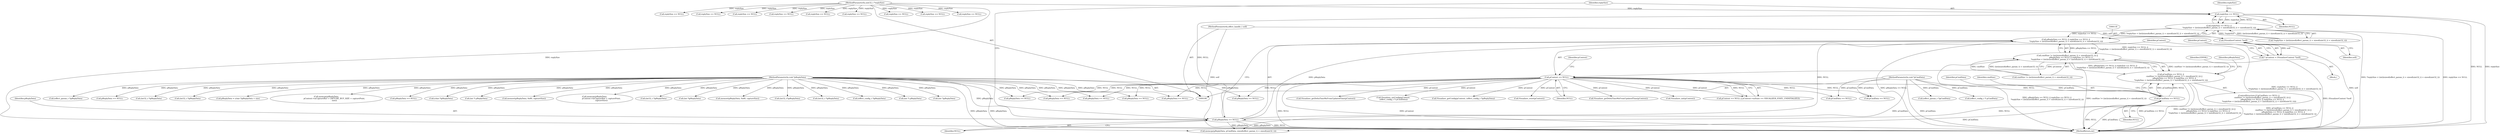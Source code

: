 digraph "0_Android_557bd7bfe6c4895faee09e46fc9b5304a956c8b7@pointer" {
"1000341" [label="(Call,replySize == NULL)"];
"1000111" [label="(MethodParameterIn,uint32_t *replySize)"];
"1000337" [label="(Call,pReplyData == NULL)"];
"1000112" [label="(MethodParameterIn,void *pReplyData)"];
"1000323" [label="(Call,pCmdData == NULL)"];
"1000110" [label="(MethodParameterIn,void *pCmdData)"];
"1000123" [label="(Call,pContext == NULL)"];
"1000115" [label="(Call,* pContext = (VisualizerContext *)self)"];
"1000117" [label="(Call,(VisualizerContext *)self)"];
"1000107" [label="(MethodParameterIn,effect_handle_t self)"];
"1000340" [label="(Call,replySize == NULL ||\n *replySize < (int)(sizeof(effect_param_t) + sizeof(uint32_t) + sizeof(uint32_t)))"];
"1000336" [label="(Call,pReplyData == NULL || replySize == NULL ||\n *replySize < (int)(sizeof(effect_param_t) + sizeof(uint32_t) + sizeof(uint32_t)))"];
"1000326" [label="(Call,cmdSize != (int)(sizeof(effect_param_t) + sizeof(uint32_t)) ||\n            pReplyData == NULL || replySize == NULL ||\n *replySize < (int)(sizeof(effect_param_t) + sizeof(uint32_t) + sizeof(uint32_t)))"];
"1000322" [label="(Call,pCmdData == NULL ||\n            cmdSize != (int)(sizeof(effect_param_t) + sizeof(uint32_t)) ||\n            pReplyData == NULL || replySize == NULL ||\n *replySize < (int)(sizeof(effect_param_t) + sizeof(uint32_t) + sizeof(uint32_t)))"];
"1000223" [label="(Call,Visualizer_getConfig(pContext, (effect_config_t *)pReplyData))"];
"1000533" [label="(Call,(int32_t *)pReplyData)"];
"1000328" [label="(Identifier,cmdSize)"];
"1000230" [label="(Call,Visualizer_reset(pContext))"];
"1000125" [label="(Identifier,NULL)"];
"1000145" [label="(Call,replySize == NULL)"];
"1000271" [label="(Call,(int *)pReplyData)"];
"1000119" [label="(Identifier,self)"];
"1000236" [label="(Call,pReplyData == NULL)"];
"1000871" [label="(Call,memset(pReplyData, 0x80, captureSize))"];
"1000880" [label="(Call,pReplyData == NULL)"];
"1000340" [label="(Call,replySize == NULL ||\n *replySize < (int)(sizeof(effect_param_t) + sizeof(uint32_t) + sizeof(uint32_t)))"];
"1000341" [label="(Call,replySize == NULL)"];
"1000323" [label="(Call,pCmdData == NULL)"];
"1000324" [label="(Identifier,pCmdData)"];
"1000115" [label="(Call,* pContext = (VisualizerContext *)self)"];
"1000117" [label="(Call,(VisualizerContext *)self)"];
"1000896" [label="(Call,replySize == NULL)"];
"1000123" [label="(Call,pContext == NULL)"];
"1000321" [label="(ControlStructure,if (pCmdData == NULL ||\n            cmdSize != (int)(sizeof(effect_param_t) + sizeof(uint32_t)) ||\n            pReplyData == NULL || replySize == NULL ||\n *replySize < (int)(sizeof(effect_param_t) + sizeof(uint32_t) + sizeof(uint32_t))))"];
"1000360" [label="(Identifier,EINVAL)"];
"1000112" [label="(MethodParameterIn,void *pReplyData)"];
"1000884" [label="(Call,replySize == NULL)"];
"1001050" [label="(Call,(int32_t*)pReplyData)"];
"1000200" [label="(Call,(effect_config_t *) pCmdData)"];
"1000338" [label="(Identifier,pReplyData)"];
"1000211" [label="(Call,replySize == NULL)"];
"1000560" [label="(Call,(int32_t *)pReplyData)"];
"1000925" [label="(Call,Visualizer_getDeltaTimeMsFromUpdatedTime(pContext))"];
"1000540" [label="(Call,(effect_param_t *)pCmdData)"];
"1000336" [label="(Call,pReplyData == NULL || replySize == NULL ||\n *replySize < (int)(sizeof(effect_param_t) + sizeof(uint32_t) + sizeof(uint32_t)))"];
"1000225" [label="(Call,(effect_config_t *)pReplyData)"];
"1000159" [label="(Call,(int *) pReplyData)"];
"1000279" [label="(Call,pReplyData == NULL)"];
"1000314" [label="(Call,(int *)pReplyData)"];
"1000113" [label="(Block,)"];
"1000344" [label="(Call,*replySize < (int)(sizeof(effect_param_t) + sizeof(uint32_t) + sizeof(uint32_t)))"];
"1000326" [label="(Call,cmdSize != (int)(sizeof(effect_param_t) + sizeof(uint32_t)) ||\n            pReplyData == NULL || replySize == NULL ||\n *replySize < (int)(sizeof(effect_param_t) + sizeof(uint32_t) + sizeof(uint32_t)))"];
"1000168" [label="(Call,pCmdData == NULL)"];
"1000372" [label="(Call,(effect_param_t *)pReplyData)"];
"1000322" [label="(Call,pCmdData == NULL ||\n            cmdSize != (int)(sizeof(effect_param_t) + sizeof(uint32_t)) ||\n            pReplyData == NULL || replySize == NULL ||\n *replySize < (int)(sizeof(effect_param_t) + sizeof(uint32_t) + sizeof(uint32_t)))"];
"1000498" [label="(Call,pCmdData == NULL)"];
"1000342" [label="(Identifier,replySize)"];
"1000515" [label="(Call,pReplyData == NULL)"];
"1000110" [label="(MethodParameterIn,void *pCmdData)"];
"1000361" [label="(Call,memcpy(pReplyData, pCmdData, sizeof(effect_param_t) + sizeof(uint32_t)))"];
"1000698" [label="(Call,pReplyData == NULL)"];
"1000240" [label="(Call,replySize == NULL)"];
"1000162" [label="(Call,Visualizer_init(pContext))"];
"1000181" [label="(Call,replySize == NULL)"];
"1000597" [label="(Call,(int32_t *)pReplyData)"];
"1000124" [label="(Identifier,pContext)"];
"1000337" [label="(Call,pReplyData == NULL)"];
"1000702" [label="(Call,replySize == NULL)"];
"1000678" [label="(Call,(int32_t *)pReplyData)"];
"1000841" [label="(Call,pReplyData = (char *)pReplyData + size)"];
"1000107" [label="(MethodParameterIn,effect_handle_t self)"];
"1000831" [label="(Call,memcpy(pReplyData,\n                           pContext->mCaptureBuf + CAPTURE_BUF_SIZE + capturePoint,\n                           size))"];
"1000122" [label="(Call,pContext == NULL || pContext->mState == VISUALIZER_STATE_UNINITIALIZED)"];
"1000207" [label="(Call,pReplyData == NULL)"];
"1000177" [label="(Call,pReplyData == NULL)"];
"1000327" [label="(Call,cmdSize != (int)(sizeof(effect_param_t) + sizeof(uint32_t)))"];
"1000844" [label="(Call,(char *)pReplyData)"];
"1000111" [label="(MethodParameterIn,uint32_t *replySize)"];
"1000325" [label="(Identifier,NULL)"];
"1000195" [label="(Call,(int *) pReplyData)"];
"1000723" [label="(Call,Visualizer_getDeltaTimeMsFromUpdatedTime(pContext))"];
"1000116" [label="(Identifier,pContext)"];
"1000198" [label="(Call,Visualizer_setConfig(pContext,\n (effect_config_t *) pCmdData))"];
"1000519" [label="(Call,replySize == NULL)"];
"1000343" [label="(Identifier,NULL)"];
"1000283" [label="(Call,replySize == NULL)"];
"1000755" [label="(Call,memset(pReplyData, 0x80, captureSize))"];
"1000362" [label="(Identifier,pReplyData)"];
"1000854" [label="(Call,memcpy(pReplyData,\n                       pContext->mCaptureBuf + capturePoint,\n                       captureSize))"];
"1000339" [label="(Identifier,NULL)"];
"1001120" [label="(MethodReturn,int)"];
"1000141" [label="(Call,pReplyData == NULL)"];
"1000346" [label="(Identifier,replySize)"];
"1000128" [label="(Identifier,pContext)"];
"1000341" -> "1000340"  [label="AST: "];
"1000341" -> "1000343"  [label="CFG: "];
"1000342" -> "1000341"  [label="AST: "];
"1000343" -> "1000341"  [label="AST: "];
"1000346" -> "1000341"  [label="CFG: "];
"1000340" -> "1000341"  [label="CFG: "];
"1000341" -> "1001120"  [label="DDG: NULL"];
"1000341" -> "1001120"  [label="DDG: replySize"];
"1000341" -> "1000340"  [label="DDG: replySize"];
"1000341" -> "1000340"  [label="DDG: NULL"];
"1000111" -> "1000341"  [label="DDG: replySize"];
"1000337" -> "1000341"  [label="DDG: NULL"];
"1000111" -> "1000106"  [label="AST: "];
"1000111" -> "1001120"  [label="DDG: replySize"];
"1000111" -> "1000145"  [label="DDG: replySize"];
"1000111" -> "1000181"  [label="DDG: replySize"];
"1000111" -> "1000211"  [label="DDG: replySize"];
"1000111" -> "1000240"  [label="DDG: replySize"];
"1000111" -> "1000283"  [label="DDG: replySize"];
"1000111" -> "1000519"  [label="DDG: replySize"];
"1000111" -> "1000702"  [label="DDG: replySize"];
"1000111" -> "1000884"  [label="DDG: replySize"];
"1000111" -> "1000896"  [label="DDG: replySize"];
"1000337" -> "1000336"  [label="AST: "];
"1000337" -> "1000339"  [label="CFG: "];
"1000338" -> "1000337"  [label="AST: "];
"1000339" -> "1000337"  [label="AST: "];
"1000342" -> "1000337"  [label="CFG: "];
"1000336" -> "1000337"  [label="CFG: "];
"1000337" -> "1001120"  [label="DDG: NULL"];
"1000337" -> "1001120"  [label="DDG: pReplyData"];
"1000337" -> "1000336"  [label="DDG: pReplyData"];
"1000337" -> "1000336"  [label="DDG: NULL"];
"1000112" -> "1000337"  [label="DDG: pReplyData"];
"1000323" -> "1000337"  [label="DDG: NULL"];
"1000337" -> "1000361"  [label="DDG: pReplyData"];
"1000112" -> "1000106"  [label="AST: "];
"1000112" -> "1001120"  [label="DDG: pReplyData"];
"1000112" -> "1000141"  [label="DDG: pReplyData"];
"1000112" -> "1000159"  [label="DDG: pReplyData"];
"1000112" -> "1000177"  [label="DDG: pReplyData"];
"1000112" -> "1000195"  [label="DDG: pReplyData"];
"1000112" -> "1000207"  [label="DDG: pReplyData"];
"1000112" -> "1000225"  [label="DDG: pReplyData"];
"1000112" -> "1000236"  [label="DDG: pReplyData"];
"1000112" -> "1000271"  [label="DDG: pReplyData"];
"1000112" -> "1000279"  [label="DDG: pReplyData"];
"1000112" -> "1000314"  [label="DDG: pReplyData"];
"1000112" -> "1000361"  [label="DDG: pReplyData"];
"1000112" -> "1000372"  [label="DDG: pReplyData"];
"1000112" -> "1000515"  [label="DDG: pReplyData"];
"1000112" -> "1000533"  [label="DDG: pReplyData"];
"1000112" -> "1000560"  [label="DDG: pReplyData"];
"1000112" -> "1000597"  [label="DDG: pReplyData"];
"1000112" -> "1000678"  [label="DDG: pReplyData"];
"1000112" -> "1000698"  [label="DDG: pReplyData"];
"1000112" -> "1000755"  [label="DDG: pReplyData"];
"1000112" -> "1000831"  [label="DDG: pReplyData"];
"1000112" -> "1000841"  [label="DDG: pReplyData"];
"1000112" -> "1000844"  [label="DDG: pReplyData"];
"1000112" -> "1000854"  [label="DDG: pReplyData"];
"1000112" -> "1000871"  [label="DDG: pReplyData"];
"1000112" -> "1000880"  [label="DDG: pReplyData"];
"1000112" -> "1001050"  [label="DDG: pReplyData"];
"1000323" -> "1000322"  [label="AST: "];
"1000323" -> "1000325"  [label="CFG: "];
"1000324" -> "1000323"  [label="AST: "];
"1000325" -> "1000323"  [label="AST: "];
"1000328" -> "1000323"  [label="CFG: "];
"1000322" -> "1000323"  [label="CFG: "];
"1000323" -> "1001120"  [label="DDG: pCmdData"];
"1000323" -> "1001120"  [label="DDG: NULL"];
"1000323" -> "1000322"  [label="DDG: pCmdData"];
"1000323" -> "1000322"  [label="DDG: NULL"];
"1000110" -> "1000323"  [label="DDG: pCmdData"];
"1000123" -> "1000323"  [label="DDG: NULL"];
"1000323" -> "1000361"  [label="DDG: pCmdData"];
"1000110" -> "1000106"  [label="AST: "];
"1000110" -> "1001120"  [label="DDG: pCmdData"];
"1000110" -> "1000168"  [label="DDG: pCmdData"];
"1000110" -> "1000200"  [label="DDG: pCmdData"];
"1000110" -> "1000361"  [label="DDG: pCmdData"];
"1000110" -> "1000498"  [label="DDG: pCmdData"];
"1000110" -> "1000540"  [label="DDG: pCmdData"];
"1000123" -> "1000122"  [label="AST: "];
"1000123" -> "1000125"  [label="CFG: "];
"1000124" -> "1000123"  [label="AST: "];
"1000125" -> "1000123"  [label="AST: "];
"1000128" -> "1000123"  [label="CFG: "];
"1000122" -> "1000123"  [label="CFG: "];
"1000123" -> "1001120"  [label="DDG: NULL"];
"1000123" -> "1001120"  [label="DDG: pContext"];
"1000123" -> "1000122"  [label="DDG: pContext"];
"1000123" -> "1000122"  [label="DDG: NULL"];
"1000115" -> "1000123"  [label="DDG: pContext"];
"1000123" -> "1000141"  [label="DDG: NULL"];
"1000123" -> "1000162"  [label="DDG: pContext"];
"1000123" -> "1000168"  [label="DDG: NULL"];
"1000123" -> "1000198"  [label="DDG: pContext"];
"1000123" -> "1000207"  [label="DDG: NULL"];
"1000123" -> "1000223"  [label="DDG: pContext"];
"1000123" -> "1000230"  [label="DDG: pContext"];
"1000123" -> "1000236"  [label="DDG: NULL"];
"1000123" -> "1000279"  [label="DDG: NULL"];
"1000123" -> "1000498"  [label="DDG: NULL"];
"1000123" -> "1000698"  [label="DDG: NULL"];
"1000123" -> "1000723"  [label="DDG: pContext"];
"1000123" -> "1000880"  [label="DDG: NULL"];
"1000123" -> "1000925"  [label="DDG: pContext"];
"1000115" -> "1000113"  [label="AST: "];
"1000115" -> "1000117"  [label="CFG: "];
"1000116" -> "1000115"  [label="AST: "];
"1000117" -> "1000115"  [label="AST: "];
"1000124" -> "1000115"  [label="CFG: "];
"1000115" -> "1001120"  [label="DDG: (VisualizerContext *)self"];
"1000117" -> "1000115"  [label="DDG: self"];
"1000117" -> "1000119"  [label="CFG: "];
"1000118" -> "1000117"  [label="AST: "];
"1000119" -> "1000117"  [label="AST: "];
"1000117" -> "1001120"  [label="DDG: self"];
"1000107" -> "1000117"  [label="DDG: self"];
"1000107" -> "1000106"  [label="AST: "];
"1000107" -> "1001120"  [label="DDG: self"];
"1000340" -> "1000336"  [label="AST: "];
"1000340" -> "1000344"  [label="CFG: "];
"1000344" -> "1000340"  [label="AST: "];
"1000336" -> "1000340"  [label="CFG: "];
"1000340" -> "1001120"  [label="DDG: *replySize < (int)(sizeof(effect_param_t) + sizeof(uint32_t) + sizeof(uint32_t))"];
"1000340" -> "1001120"  [label="DDG: replySize == NULL"];
"1000340" -> "1000336"  [label="DDG: replySize == NULL"];
"1000340" -> "1000336"  [label="DDG: *replySize < (int)(sizeof(effect_param_t) + sizeof(uint32_t) + sizeof(uint32_t))"];
"1000344" -> "1000340"  [label="DDG: *replySize"];
"1000344" -> "1000340"  [label="DDG: (int)(sizeof(effect_param_t) + sizeof(uint32_t) + sizeof(uint32_t))"];
"1000336" -> "1000326"  [label="AST: "];
"1000326" -> "1000336"  [label="CFG: "];
"1000336" -> "1001120"  [label="DDG: replySize == NULL ||\n *replySize < (int)(sizeof(effect_param_t) + sizeof(uint32_t) + sizeof(uint32_t))"];
"1000336" -> "1001120"  [label="DDG: pReplyData == NULL"];
"1000336" -> "1000326"  [label="DDG: pReplyData == NULL"];
"1000336" -> "1000326"  [label="DDG: replySize == NULL ||\n *replySize < (int)(sizeof(effect_param_t) + sizeof(uint32_t) + sizeof(uint32_t))"];
"1000326" -> "1000322"  [label="AST: "];
"1000326" -> "1000327"  [label="CFG: "];
"1000327" -> "1000326"  [label="AST: "];
"1000322" -> "1000326"  [label="CFG: "];
"1000326" -> "1001120"  [label="DDG: pReplyData == NULL || replySize == NULL ||\n *replySize < (int)(sizeof(effect_param_t) + sizeof(uint32_t) + sizeof(uint32_t))"];
"1000326" -> "1001120"  [label="DDG: cmdSize != (int)(sizeof(effect_param_t) + sizeof(uint32_t))"];
"1000326" -> "1000322"  [label="DDG: cmdSize != (int)(sizeof(effect_param_t) + sizeof(uint32_t))"];
"1000326" -> "1000322"  [label="DDG: pReplyData == NULL || replySize == NULL ||\n *replySize < (int)(sizeof(effect_param_t) + sizeof(uint32_t) + sizeof(uint32_t))"];
"1000327" -> "1000326"  [label="DDG: cmdSize"];
"1000327" -> "1000326"  [label="DDG: (int)(sizeof(effect_param_t) + sizeof(uint32_t))"];
"1000322" -> "1000321"  [label="AST: "];
"1000360" -> "1000322"  [label="CFG: "];
"1000362" -> "1000322"  [label="CFG: "];
"1000322" -> "1001120"  [label="DDG: cmdSize != (int)(sizeof(effect_param_t) + sizeof(uint32_t)) ||\n            pReplyData == NULL || replySize == NULL ||\n *replySize < (int)(sizeof(effect_param_t) + sizeof(uint32_t) + sizeof(uint32_t))"];
"1000322" -> "1001120"  [label="DDG: pCmdData == NULL ||\n            cmdSize != (int)(sizeof(effect_param_t) + sizeof(uint32_t)) ||\n            pReplyData == NULL || replySize == NULL ||\n *replySize < (int)(sizeof(effect_param_t) + sizeof(uint32_t) + sizeof(uint32_t))"];
"1000322" -> "1001120"  [label="DDG: pCmdData == NULL"];
}

